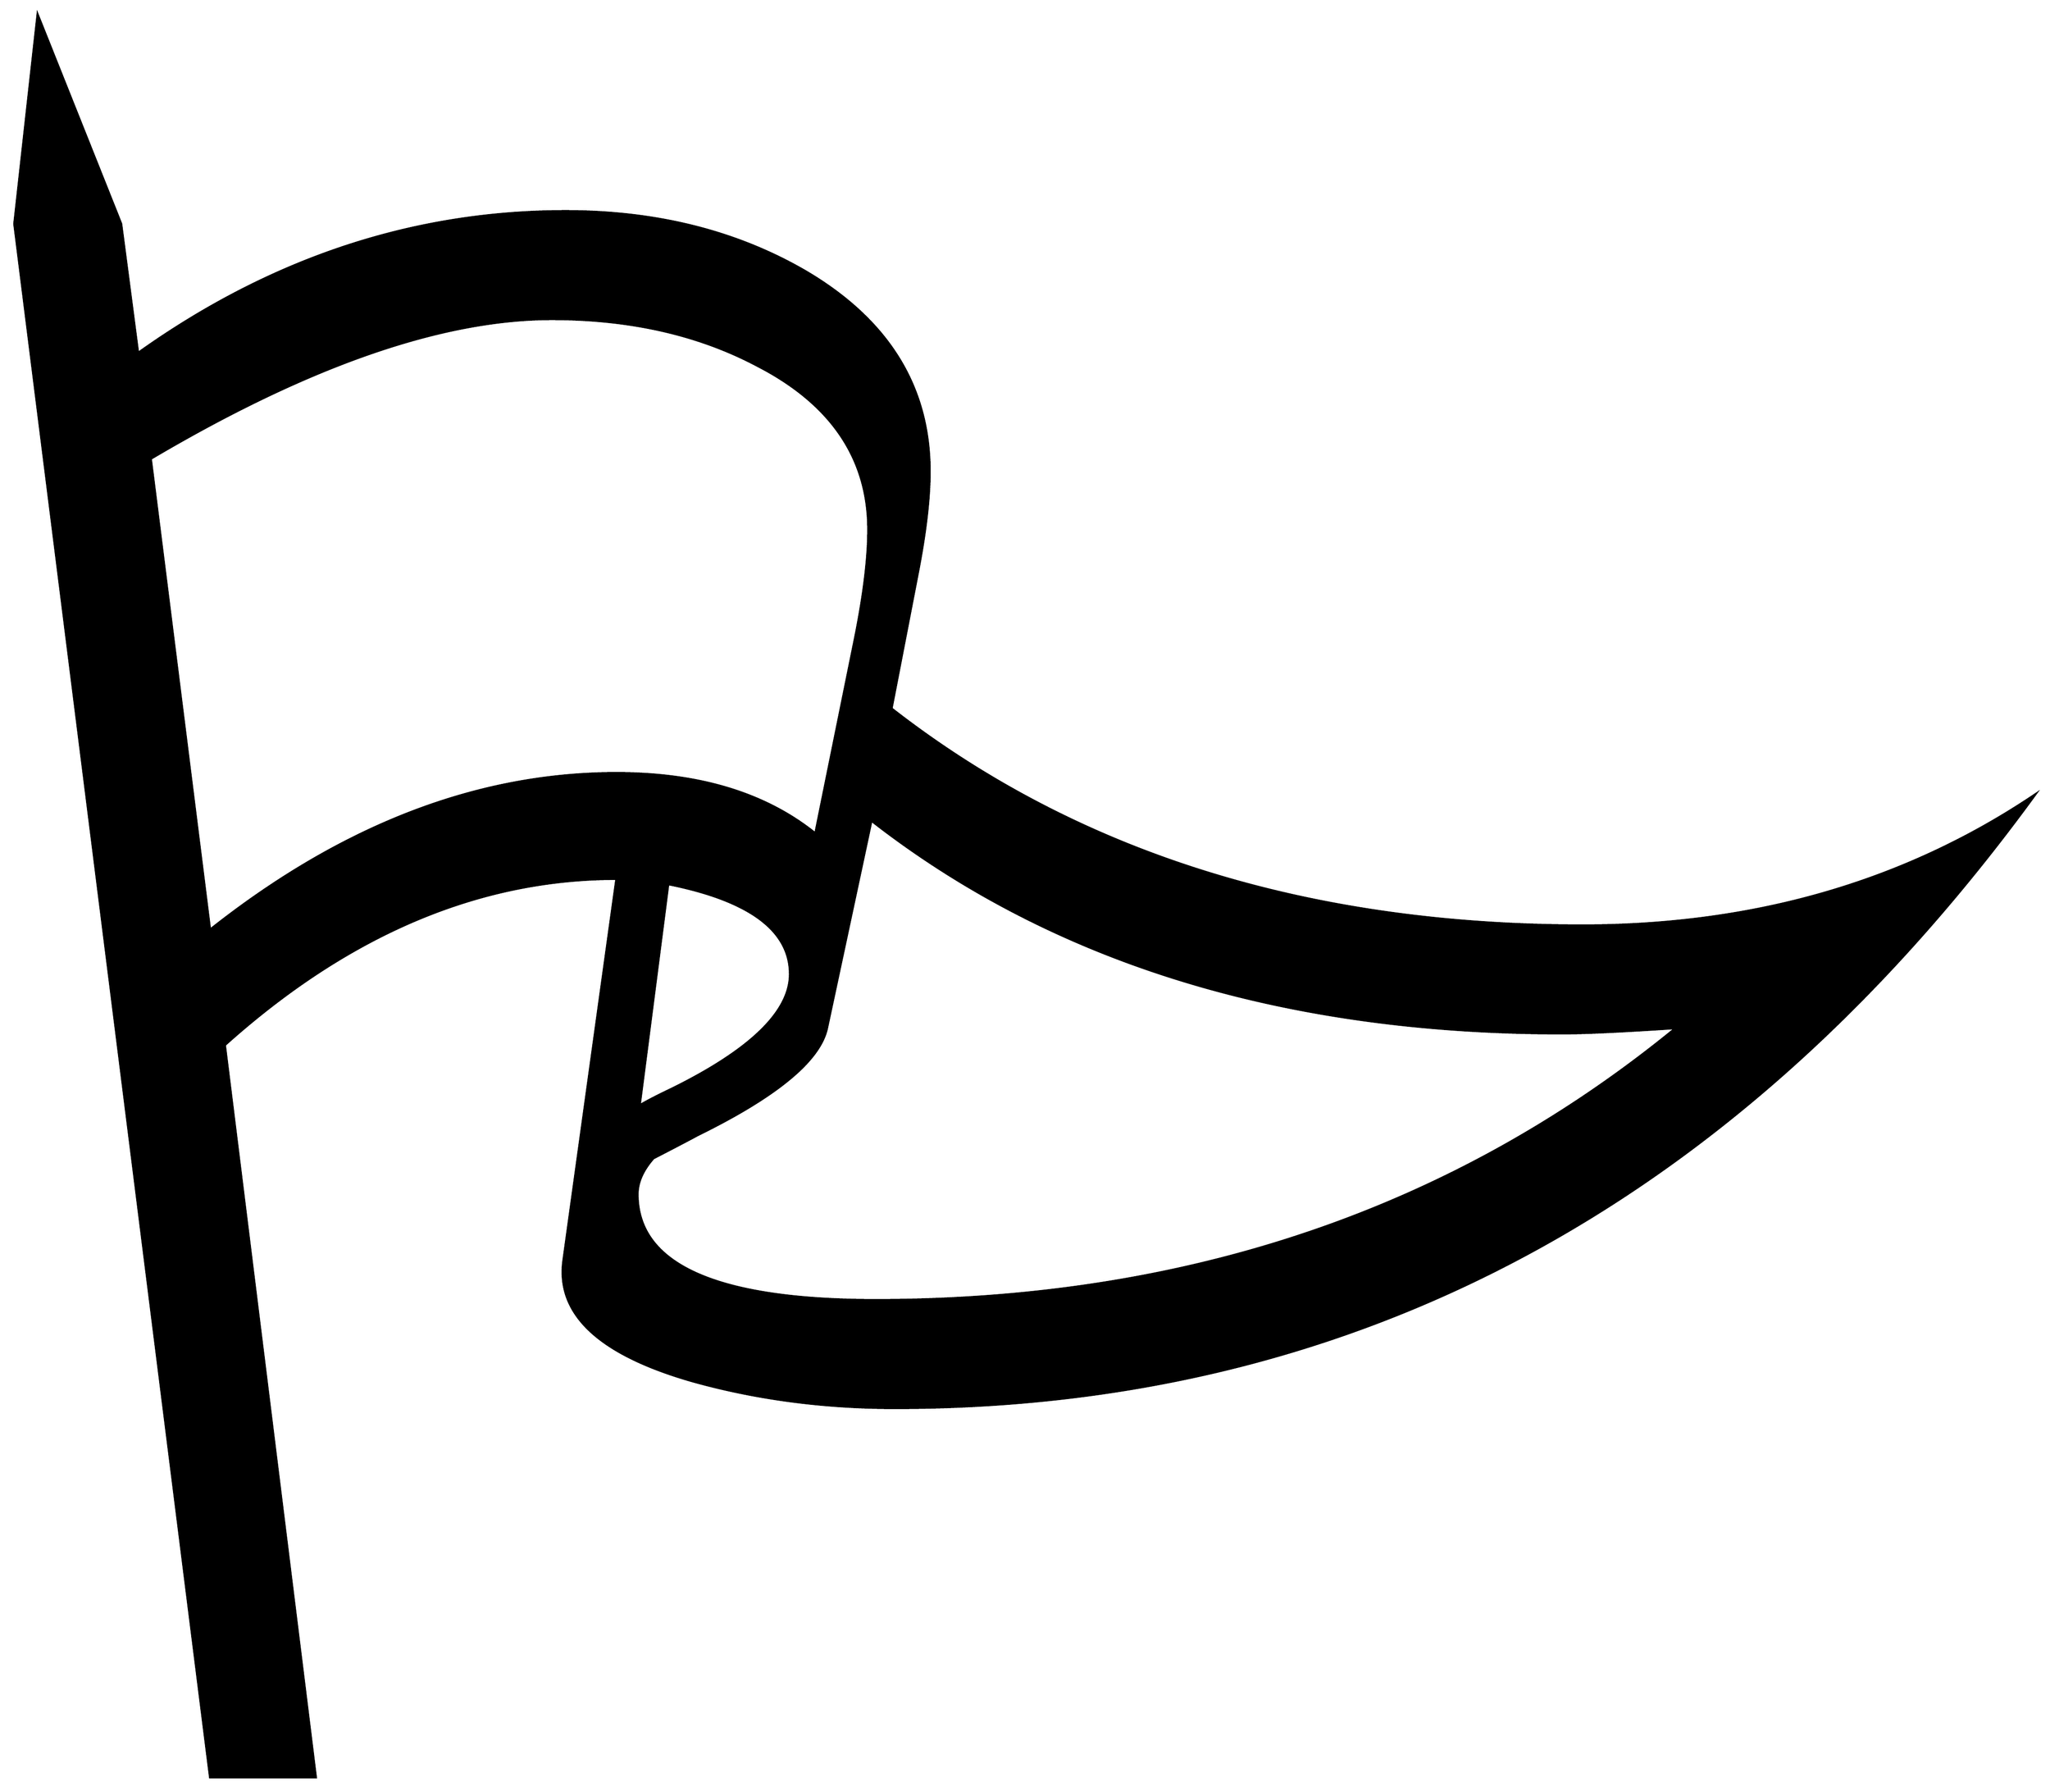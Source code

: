 


\begin{tikzpicture}[y=0.80pt, x=0.80pt, yscale=-1.0, xscale=1.0, inner sep=0pt, outer sep=0pt]
\begin{scope}[shift={(100.0,1897.0)},nonzero rule]
  \path[draw=.,fill=.,line width=1.600pt] (2083.0,-869.0) ..
    controls (1801.0,-482.333) and (1441.667,-289.0) ..
    (1005.0,-289.0) .. controls (938.333,-289.0) and
    (875.0,-297.333) .. (815.0,-314.0) .. controls (725.667,-339.333)
    and (684.667,-377.667) .. (692.0,-429.0) -- (742.0,-789.0) ..
    controls (612.0,-789.0) and (488.667,-736.667) .. (372.0,-632.0)
    -- (458.0,60.0) -- (358.0,60.0) -- (173.0,-1408.0) --
    (195.0,-1606.0) -- (274.0,-1408.0) -- (290.0,-1286.0) ..
    controls (415.333,-1375.333) and (550.0,-1420.0) ..
    (694.0,-1420.0) .. controls (780.0,-1420.0) and
    (855.667,-1401.0) .. (921.0,-1363.0) .. controls
    (999.0,-1317.0) and (1038.0,-1254.0) .. (1038.0,-1174.0) ..
    controls (1038.0,-1148.667) and (1034.333,-1117.0) ..
    (1027.0,-1079.0) -- (1002.0,-950.0) .. controls
    (1177.333,-813.333) and (1395.0,-745.0) .. (1655.0,-745.0) ..
    controls (1817.667,-745.0) and (1960.333,-786.333) ..
    (2083.0,-869.0) -- cycle(1743.0,-648.0) .. controls
    (1693.0,-644.667) and (1657.333,-643.0) .. (1636.0,-643.0) ..
    controls (1372.667,-643.0) and (1155.0,-710.0) ..
    (983.0,-844.0) -- (941.0,-648.0) .. controls (934.333,-617.333)
    and (893.667,-583.667) .. (819.0,-547.0) .. controls
    (811.667,-543.0) and (797.667,-535.667) .. (777.0,-525.0) ..
    controls (767.0,-513.667) and (762.0,-502.333) .. (762.0,-491.0)
    .. controls (762.0,-424.333) and (837.0,-391.0) ..
    (987.0,-391.0) .. controls (1281.667,-391.0) and
    (1533.667,-476.667) .. (1743.0,-648.0) -- cycle(980.0,-1119.0)
    .. controls (980.0,-1186.333) and (945.0,-1238.0) ..
    (875.0,-1274.0) .. controls (819.667,-1303.333) and
    (755.0,-1318.0) .. (681.0,-1318.0) .. controls
    (577.0,-1318.0) and (450.667,-1274.0) .. (302.0,-1186.0) --
    (358.0,-741.0) .. controls (482.667,-839.667) and (610.667,-889.0)
    .. (742.0,-889.0) .. controls (820.0,-889.0) and
    (882.667,-870.0) .. (930.0,-832.0) -- (967.0,-1014.0) ..
    controls (975.667,-1056.667) and (980.0,-1091.667) ..
    (980.0,-1119.0) -- cycle(906.0,-699.0) .. controls
    (906.0,-740.333) and (867.667,-768.667) .. (791.0,-784.0) --
    (764.0,-575.0) .. controls (770.667,-579.0) and (781.0,-584.333)
    .. (795.0,-591.0) .. controls (869.0,-627.667) and
    (906.0,-663.667) .. (906.0,-699.0) -- cycle;
\end{scope}

\end{tikzpicture}

